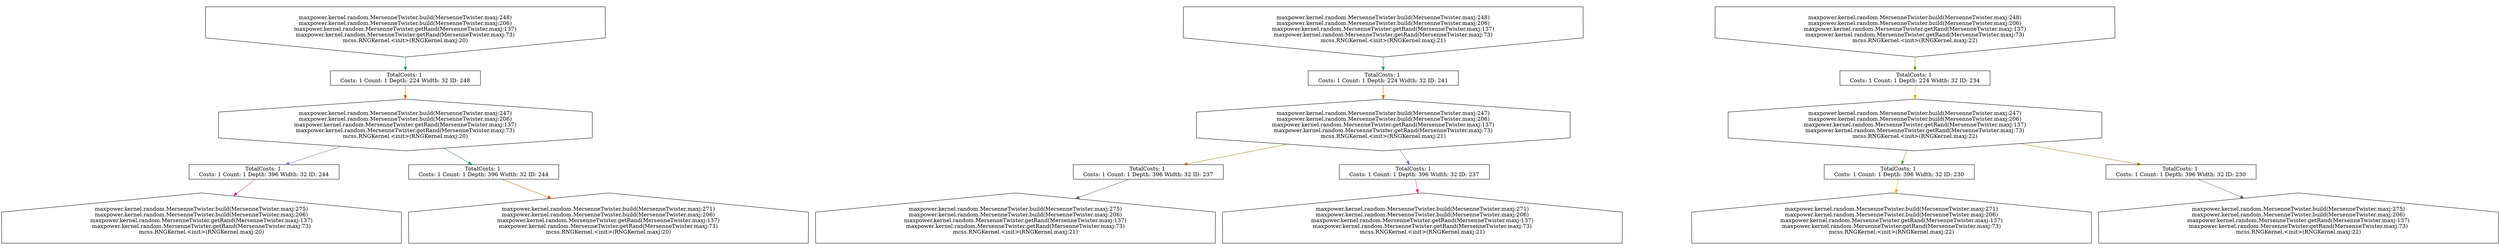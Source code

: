 digraph fifoReportGraph {
	NodeMersenneTwister247MersenneTwister206MersenneTwister137MersenneTwister73RNGKernel20MCSSManager18MCSSManager34 [shape=hexagon, orientation=90, label="maxpower.kernel.random.MersenneTwister.build(MersenneTwister.maxj:247)\nmaxpower.kernel.random.MersenneTwister.build(MersenneTwister.maxj:206)\nmaxpower.kernel.random.MersenneTwister.getRand(MersenneTwister.maxj:137)\nmaxpower.kernel.random.MersenneTwister.getRand(MersenneTwister.maxj:73)\nmcss.RNGKernel.<init>(RNGKernel.maxj:20)\n"];
	NodeMersenneTwister247MersenneTwister206MersenneTwister137MersenneTwister73RNGKernel21MCSSManager18MCSSManager34 [shape=hexagon, orientation=90, label="maxpower.kernel.random.MersenneTwister.build(MersenneTwister.maxj:247)\nmaxpower.kernel.random.MersenneTwister.build(MersenneTwister.maxj:206)\nmaxpower.kernel.random.MersenneTwister.getRand(MersenneTwister.maxj:137)\nmaxpower.kernel.random.MersenneTwister.getRand(MersenneTwister.maxj:73)\nmcss.RNGKernel.<init>(RNGKernel.maxj:21)\n"];
	NodeMersenneTwister271MersenneTwister206MersenneTwister137MersenneTwister73RNGKernel20MCSSManager18MCSSManager34 [shape=house, label="maxpower.kernel.random.MersenneTwister.build(MersenneTwister.maxj:271)\nmaxpower.kernel.random.MersenneTwister.build(MersenneTwister.maxj:206)\nmaxpower.kernel.random.MersenneTwister.getRand(MersenneTwister.maxj:137)\nmaxpower.kernel.random.MersenneTwister.getRand(MersenneTwister.maxj:73)\nmcss.RNGKernel.<init>(RNGKernel.maxj:20)\n"];
	NodeMersenneTwister248MersenneTwister206MersenneTwister137MersenneTwister73RNGKernel22MCSSManager18MCSSManager34 [shape=invhouse, label="maxpower.kernel.random.MersenneTwister.build(MersenneTwister.maxj:248)\nmaxpower.kernel.random.MersenneTwister.build(MersenneTwister.maxj:206)\nmaxpower.kernel.random.MersenneTwister.getRand(MersenneTwister.maxj:137)\nmaxpower.kernel.random.MersenneTwister.getRand(MersenneTwister.maxj:73)\nmcss.RNGKernel.<init>(RNGKernel.maxj:22)\n"];
	NodeMersenneTwister248MersenneTwister206MersenneTwister137MersenneTwister73RNGKernel21MCSSManager18MCSSManager34 [shape=invhouse, label="maxpower.kernel.random.MersenneTwister.build(MersenneTwister.maxj:248)\nmaxpower.kernel.random.MersenneTwister.build(MersenneTwister.maxj:206)\nmaxpower.kernel.random.MersenneTwister.getRand(MersenneTwister.maxj:137)\nmaxpower.kernel.random.MersenneTwister.getRand(MersenneTwister.maxj:73)\nmcss.RNGKernel.<init>(RNGKernel.maxj:21)\n"];
	NodeMersenneTwister248MersenneTwister206MersenneTwister137MersenneTwister73RNGKernel20MCSSManager18MCSSManager34 [shape=invhouse, label="maxpower.kernel.random.MersenneTwister.build(MersenneTwister.maxj:248)\nmaxpower.kernel.random.MersenneTwister.build(MersenneTwister.maxj:206)\nmaxpower.kernel.random.MersenneTwister.getRand(MersenneTwister.maxj:137)\nmaxpower.kernel.random.MersenneTwister.getRand(MersenneTwister.maxj:73)\nmcss.RNGKernel.<init>(RNGKernel.maxj:20)\n"];
	NodeMersenneTwister271MersenneTwister206MersenneTwister137MersenneTwister73RNGKernel21MCSSManager18MCSSManager34 [shape=house, label="maxpower.kernel.random.MersenneTwister.build(MersenneTwister.maxj:271)\nmaxpower.kernel.random.MersenneTwister.build(MersenneTwister.maxj:206)\nmaxpower.kernel.random.MersenneTwister.getRand(MersenneTwister.maxj:137)\nmaxpower.kernel.random.MersenneTwister.getRand(MersenneTwister.maxj:73)\nmcss.RNGKernel.<init>(RNGKernel.maxj:21)\n"];
	NodeMersenneTwister247MersenneTwister206MersenneTwister137MersenneTwister73RNGKernel22MCSSManager18MCSSManager34 [shape=hexagon, orientation=90, label="maxpower.kernel.random.MersenneTwister.build(MersenneTwister.maxj:247)\nmaxpower.kernel.random.MersenneTwister.build(MersenneTwister.maxj:206)\nmaxpower.kernel.random.MersenneTwister.getRand(MersenneTwister.maxj:137)\nmaxpower.kernel.random.MersenneTwister.getRand(MersenneTwister.maxj:73)\nmcss.RNGKernel.<init>(RNGKernel.maxj:22)\n"];
	NodeMersenneTwister271MersenneTwister206MersenneTwister137MersenneTwister73RNGKernel22MCSSManager18MCSSManager34 [shape=house, label="maxpower.kernel.random.MersenneTwister.build(MersenneTwister.maxj:271)\nmaxpower.kernel.random.MersenneTwister.build(MersenneTwister.maxj:206)\nmaxpower.kernel.random.MersenneTwister.getRand(MersenneTwister.maxj:137)\nmaxpower.kernel.random.MersenneTwister.getRand(MersenneTwister.maxj:73)\nmcss.RNGKernel.<init>(RNGKernel.maxj:22)\n"];
	NodeMersenneTwister275MersenneTwister206MersenneTwister137MersenneTwister73RNGKernel22MCSSManager18MCSSManager34 [shape=house, label="maxpower.kernel.random.MersenneTwister.build(MersenneTwister.maxj:275)\nmaxpower.kernel.random.MersenneTwister.build(MersenneTwister.maxj:206)\nmaxpower.kernel.random.MersenneTwister.getRand(MersenneTwister.maxj:137)\nmaxpower.kernel.random.MersenneTwister.getRand(MersenneTwister.maxj:73)\nmcss.RNGKernel.<init>(RNGKernel.maxj:22)\n"];
	NodeMersenneTwister275MersenneTwister206MersenneTwister137MersenneTwister73RNGKernel21MCSSManager18MCSSManager34 [shape=house, label="maxpower.kernel.random.MersenneTwister.build(MersenneTwister.maxj:275)\nmaxpower.kernel.random.MersenneTwister.build(MersenneTwister.maxj:206)\nmaxpower.kernel.random.MersenneTwister.getRand(MersenneTwister.maxj:137)\nmaxpower.kernel.random.MersenneTwister.getRand(MersenneTwister.maxj:73)\nmcss.RNGKernel.<init>(RNGKernel.maxj:21)\n"];
	NodeMersenneTwister275MersenneTwister206MersenneTwister137MersenneTwister73RNGKernel20MCSSManager18MCSSManager34 [shape=house, label="maxpower.kernel.random.MersenneTwister.build(MersenneTwister.maxj:275)\nmaxpower.kernel.random.MersenneTwister.build(MersenneTwister.maxj:206)\nmaxpower.kernel.random.MersenneTwister.getRand(MersenneTwister.maxj:137)\nmaxpower.kernel.random.MersenneTwister.getRand(MersenneTwister.maxj:73)\nmcss.RNGKernel.<init>(RNGKernel.maxj:20)\n"];
	NodeMersenneTwister248MersenneTwister206MersenneTwister137MersenneTwister73RNGKernel21MCSSManager18MCSSManager34NodeMersenneTwister247MersenneTwister206MersenneTwister137MersenneTwister73RNGKernel21MCSSManager18MCSSManager34FIFO [shape=box, label="TotalCosts: 1 \n    Costs: 1 Count: 1 Depth: 224 Width: 32 ID: 241    \n"];
	NodeMersenneTwister247MersenneTwister206MersenneTwister137MersenneTwister73RNGKernel20MCSSManager18MCSSManager34NodeMersenneTwister275MersenneTwister206MersenneTwister137MersenneTwister73RNGKernel20MCSSManager18MCSSManager34FIFO [shape=box, label="TotalCosts: 1 \n    Costs: 1 Count: 1 Depth: 396 Width: 32 ID: 244    \n"];
	NodeMersenneTwister248MersenneTwister206MersenneTwister137MersenneTwister73RNGKernel22MCSSManager18MCSSManager34NodeMersenneTwister247MersenneTwister206MersenneTwister137MersenneTwister73RNGKernel22MCSSManager18MCSSManager34FIFO [shape=box, label="TotalCosts: 1 \n    Costs: 1 Count: 1 Depth: 224 Width: 32 ID: 234    \n"];
	NodeMersenneTwister247MersenneTwister206MersenneTwister137MersenneTwister73RNGKernel21MCSSManager18MCSSManager34NodeMersenneTwister275MersenneTwister206MersenneTwister137MersenneTwister73RNGKernel21MCSSManager18MCSSManager34FIFO [shape=box, label="TotalCosts: 1 \n    Costs: 1 Count: 1 Depth: 396 Width: 32 ID: 237    \n"];
	NodeMersenneTwister247MersenneTwister206MersenneTwister137MersenneTwister73RNGKernel20MCSSManager18MCSSManager34NodeMersenneTwister271MersenneTwister206MersenneTwister137MersenneTwister73RNGKernel20MCSSManager18MCSSManager34FIFO [shape=box, label="TotalCosts: 1 \n    Costs: 1 Count: 1 Depth: 396 Width: 32 ID: 244    \n"];
	NodeMersenneTwister247MersenneTwister206MersenneTwister137MersenneTwister73RNGKernel21MCSSManager18MCSSManager34NodeMersenneTwister271MersenneTwister206MersenneTwister137MersenneTwister73RNGKernel21MCSSManager18MCSSManager34FIFO [shape=box, label="TotalCosts: 1 \n    Costs: 1 Count: 1 Depth: 396 Width: 32 ID: 237    \n"];
	NodeMersenneTwister247MersenneTwister206MersenneTwister137MersenneTwister73RNGKernel22MCSSManager18MCSSManager34NodeMersenneTwister271MersenneTwister206MersenneTwister137MersenneTwister73RNGKernel22MCSSManager18MCSSManager34FIFO [shape=box, label="TotalCosts: 1 \n    Costs: 1 Count: 1 Depth: 396 Width: 32 ID: 230    \n"];
	NodeMersenneTwister247MersenneTwister206MersenneTwister137MersenneTwister73RNGKernel22MCSSManager18MCSSManager34NodeMersenneTwister275MersenneTwister206MersenneTwister137MersenneTwister73RNGKernel22MCSSManager18MCSSManager34FIFO [shape=box, label="TotalCosts: 1 \n    Costs: 1 Count: 1 Depth: 396 Width: 32 ID: 230    \n"];
	NodeMersenneTwister248MersenneTwister206MersenneTwister137MersenneTwister73RNGKernel20MCSSManager18MCSSManager34NodeMersenneTwister247MersenneTwister206MersenneTwister137MersenneTwister73RNGKernel20MCSSManager18MCSSManager34FIFO [shape=box, label="TotalCosts: 1 \n    Costs: 1 Count: 1 Depth: 224 Width: 32 ID: 248    \n"];
	NodeMersenneTwister248MersenneTwister206MersenneTwister137MersenneTwister73RNGKernel21MCSSManager18MCSSManager34 -> NodeMersenneTwister248MersenneTwister206MersenneTwister137MersenneTwister73RNGKernel21MCSSManager18MCSSManager34NodeMersenneTwister247MersenneTwister206MersenneTwister137MersenneTwister73RNGKernel21MCSSManager18MCSSManager34FIFO[color="/dark28/1"]
	NodeMersenneTwister248MersenneTwister206MersenneTwister137MersenneTwister73RNGKernel21MCSSManager18MCSSManager34NodeMersenneTwister247MersenneTwister206MersenneTwister137MersenneTwister73RNGKernel21MCSSManager18MCSSManager34FIFO -> NodeMersenneTwister247MersenneTwister206MersenneTwister137MersenneTwister73RNGKernel21MCSSManager18MCSSManager34[color="/dark28/2"]
	NodeMersenneTwister247MersenneTwister206MersenneTwister137MersenneTwister73RNGKernel20MCSSManager18MCSSManager34 -> NodeMersenneTwister247MersenneTwister206MersenneTwister137MersenneTwister73RNGKernel20MCSSManager18MCSSManager34NodeMersenneTwister275MersenneTwister206MersenneTwister137MersenneTwister73RNGKernel20MCSSManager18MCSSManager34FIFO[color="/dark28/3"]
	NodeMersenneTwister247MersenneTwister206MersenneTwister137MersenneTwister73RNGKernel20MCSSManager18MCSSManager34NodeMersenneTwister275MersenneTwister206MersenneTwister137MersenneTwister73RNGKernel20MCSSManager18MCSSManager34FIFO -> NodeMersenneTwister275MersenneTwister206MersenneTwister137MersenneTwister73RNGKernel20MCSSManager18MCSSManager34[color="/dark28/4"]
	NodeMersenneTwister248MersenneTwister206MersenneTwister137MersenneTwister73RNGKernel22MCSSManager18MCSSManager34 -> NodeMersenneTwister248MersenneTwister206MersenneTwister137MersenneTwister73RNGKernel22MCSSManager18MCSSManager34NodeMersenneTwister247MersenneTwister206MersenneTwister137MersenneTwister73RNGKernel22MCSSManager18MCSSManager34FIFO[color="/dark28/5"]
	NodeMersenneTwister248MersenneTwister206MersenneTwister137MersenneTwister73RNGKernel22MCSSManager18MCSSManager34NodeMersenneTwister247MersenneTwister206MersenneTwister137MersenneTwister73RNGKernel22MCSSManager18MCSSManager34FIFO -> NodeMersenneTwister247MersenneTwister206MersenneTwister137MersenneTwister73RNGKernel22MCSSManager18MCSSManager34[color="/dark28/6"]
	NodeMersenneTwister247MersenneTwister206MersenneTwister137MersenneTwister73RNGKernel21MCSSManager18MCSSManager34 -> NodeMersenneTwister247MersenneTwister206MersenneTwister137MersenneTwister73RNGKernel21MCSSManager18MCSSManager34NodeMersenneTwister275MersenneTwister206MersenneTwister137MersenneTwister73RNGKernel21MCSSManager18MCSSManager34FIFO[color="/dark28/7"]
	NodeMersenneTwister247MersenneTwister206MersenneTwister137MersenneTwister73RNGKernel21MCSSManager18MCSSManager34NodeMersenneTwister275MersenneTwister206MersenneTwister137MersenneTwister73RNGKernel21MCSSManager18MCSSManager34FIFO -> NodeMersenneTwister275MersenneTwister206MersenneTwister137MersenneTwister73RNGKernel21MCSSManager18MCSSManager34[color="/dark28/8"]
	NodeMersenneTwister247MersenneTwister206MersenneTwister137MersenneTwister73RNGKernel20MCSSManager18MCSSManager34 -> NodeMersenneTwister247MersenneTwister206MersenneTwister137MersenneTwister73RNGKernel20MCSSManager18MCSSManager34NodeMersenneTwister271MersenneTwister206MersenneTwister137MersenneTwister73RNGKernel20MCSSManager18MCSSManager34FIFO[color="/dark28/1"]
	NodeMersenneTwister247MersenneTwister206MersenneTwister137MersenneTwister73RNGKernel20MCSSManager18MCSSManager34NodeMersenneTwister271MersenneTwister206MersenneTwister137MersenneTwister73RNGKernel20MCSSManager18MCSSManager34FIFO -> NodeMersenneTwister271MersenneTwister206MersenneTwister137MersenneTwister73RNGKernel20MCSSManager18MCSSManager34[color="/dark28/2"]
	NodeMersenneTwister247MersenneTwister206MersenneTwister137MersenneTwister73RNGKernel21MCSSManager18MCSSManager34 -> NodeMersenneTwister247MersenneTwister206MersenneTwister137MersenneTwister73RNGKernel21MCSSManager18MCSSManager34NodeMersenneTwister271MersenneTwister206MersenneTwister137MersenneTwister73RNGKernel21MCSSManager18MCSSManager34FIFO[color="/dark28/3"]
	NodeMersenneTwister247MersenneTwister206MersenneTwister137MersenneTwister73RNGKernel21MCSSManager18MCSSManager34NodeMersenneTwister271MersenneTwister206MersenneTwister137MersenneTwister73RNGKernel21MCSSManager18MCSSManager34FIFO -> NodeMersenneTwister271MersenneTwister206MersenneTwister137MersenneTwister73RNGKernel21MCSSManager18MCSSManager34[color="/dark28/4"]
	NodeMersenneTwister247MersenneTwister206MersenneTwister137MersenneTwister73RNGKernel22MCSSManager18MCSSManager34 -> NodeMersenneTwister247MersenneTwister206MersenneTwister137MersenneTwister73RNGKernel22MCSSManager18MCSSManager34NodeMersenneTwister271MersenneTwister206MersenneTwister137MersenneTwister73RNGKernel22MCSSManager18MCSSManager34FIFO[color="/dark28/5"]
	NodeMersenneTwister247MersenneTwister206MersenneTwister137MersenneTwister73RNGKernel22MCSSManager18MCSSManager34NodeMersenneTwister271MersenneTwister206MersenneTwister137MersenneTwister73RNGKernel22MCSSManager18MCSSManager34FIFO -> NodeMersenneTwister271MersenneTwister206MersenneTwister137MersenneTwister73RNGKernel22MCSSManager18MCSSManager34[color="/dark28/6"]
	NodeMersenneTwister247MersenneTwister206MersenneTwister137MersenneTwister73RNGKernel22MCSSManager18MCSSManager34 -> NodeMersenneTwister247MersenneTwister206MersenneTwister137MersenneTwister73RNGKernel22MCSSManager18MCSSManager34NodeMersenneTwister275MersenneTwister206MersenneTwister137MersenneTwister73RNGKernel22MCSSManager18MCSSManager34FIFO[color="/dark28/7"]
	NodeMersenneTwister247MersenneTwister206MersenneTwister137MersenneTwister73RNGKernel22MCSSManager18MCSSManager34NodeMersenneTwister275MersenneTwister206MersenneTwister137MersenneTwister73RNGKernel22MCSSManager18MCSSManager34FIFO -> NodeMersenneTwister275MersenneTwister206MersenneTwister137MersenneTwister73RNGKernel22MCSSManager18MCSSManager34[color="/dark28/8"]
	NodeMersenneTwister248MersenneTwister206MersenneTwister137MersenneTwister73RNGKernel20MCSSManager18MCSSManager34 -> NodeMersenneTwister248MersenneTwister206MersenneTwister137MersenneTwister73RNGKernel20MCSSManager18MCSSManager34NodeMersenneTwister247MersenneTwister206MersenneTwister137MersenneTwister73RNGKernel20MCSSManager18MCSSManager34FIFO[color="/dark28/1"]
	NodeMersenneTwister248MersenneTwister206MersenneTwister137MersenneTwister73RNGKernel20MCSSManager18MCSSManager34NodeMersenneTwister247MersenneTwister206MersenneTwister137MersenneTwister73RNGKernel20MCSSManager18MCSSManager34FIFO -> NodeMersenneTwister247MersenneTwister206MersenneTwister137MersenneTwister73RNGKernel20MCSSManager18MCSSManager34[color="/dark28/2"]
}
